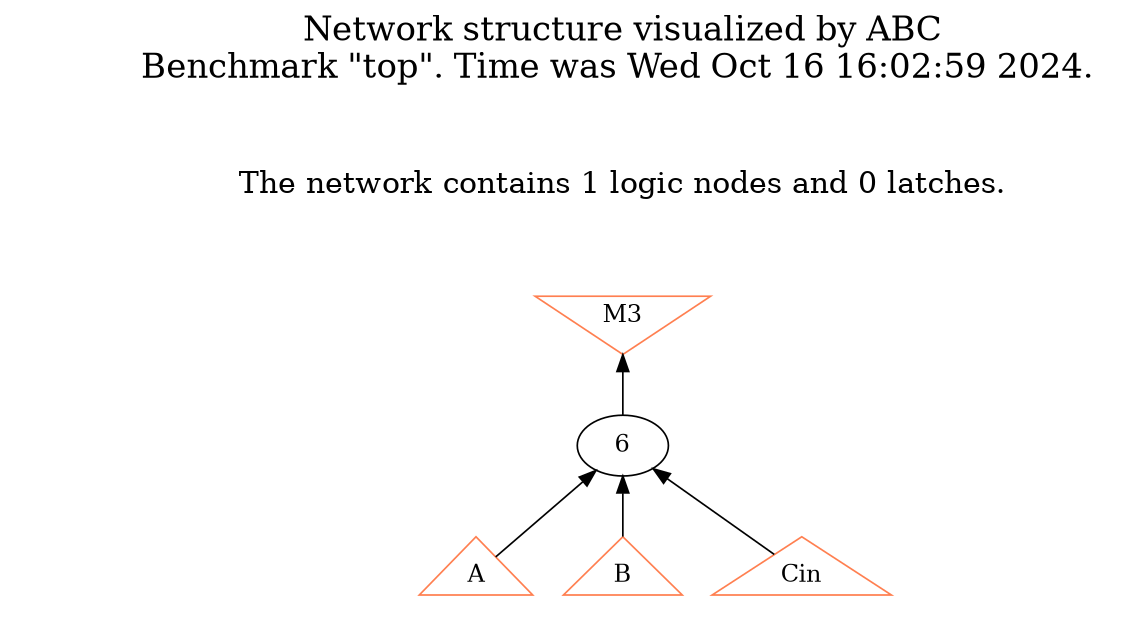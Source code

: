 # Network structure generated by ABC

digraph network {
size = "7.5,10";
center = true;
edge [dir = back];

{
  node [shape = plaintext];
  edge [style = invis];
  LevelTitle1 [label=""];
  LevelTitle2 [label=""];
  Level2 [label = ""];
  Level1 [label = ""];
  Level0 [label = ""];
  LevelTitle1 ->  LevelTitle2 ->  Level2 ->  Level1 ->  Level0;
}

{
  rank = same;
  LevelTitle1;
  title1 [shape=plaintext,
          fontsize=20,
          fontname = "Times-Roman",
          label="Network structure visualized by ABC\nBenchmark \"top\". Time was Wed Oct 16 16:02:59 2024. "
         ];
}

{
  rank = same;
  LevelTitle2;
  title2 [shape=plaintext,
          fontsize=18,
          fontname = "Times-Roman",
          label="The network contains 1 logic nodes and 0 latches.\n"
         ];
}

{
  rank = same;
  Level2;
  Node4 [label = "M3", shape = invtriangle, color = coral, fillcolor = coral];
}

{
  rank = same;
  Level1;
  Node6 [label = "6\n", shape = ellipse];
}

{
  rank = same;
  Level0;
  Node1 [label = "A", shape = triangle, color = coral, fillcolor = coral];
  Node2 [label = "B", shape = triangle, color = coral, fillcolor = coral];
  Node3 [label = "Cin", shape = triangle, color = coral, fillcolor = coral];
}

title1 -> title2 [style = invis];
title2 -> Node4 [style = invis];
Node4 -> Node6 [style = solid];
Node6 -> Node1 [style = solid];
Node6 -> Node2 [style = solid];
Node6 -> Node3 [style = solid];
}

